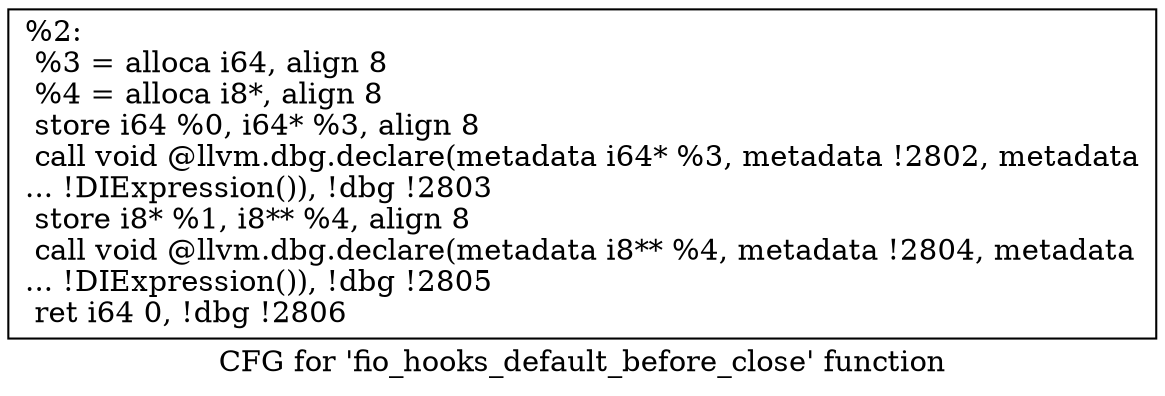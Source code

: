digraph "CFG for 'fio_hooks_default_before_close' function" {
	label="CFG for 'fio_hooks_default_before_close' function";

	Node0x556851340020 [shape=record,label="{%2:\l  %3 = alloca i64, align 8\l  %4 = alloca i8*, align 8\l  store i64 %0, i64* %3, align 8\l  call void @llvm.dbg.declare(metadata i64* %3, metadata !2802, metadata\l... !DIExpression()), !dbg !2803\l  store i8* %1, i8** %4, align 8\l  call void @llvm.dbg.declare(metadata i8** %4, metadata !2804, metadata\l... !DIExpression()), !dbg !2805\l  ret i64 0, !dbg !2806\l}"];
}
